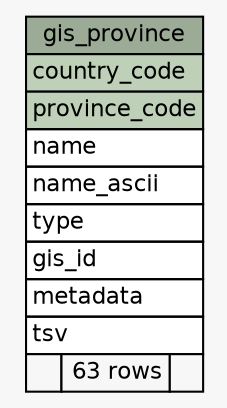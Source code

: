 // dot 2.38.0 on Linux 4.4.0-78-generic
// SchemaSpy rev 590
digraph "gis_province" {
  graph [
    rankdir="RL"
    bgcolor="#f7f7f7"
    nodesep="0.18"
    ranksep="0.46"
    fontname="Helvetica"
    fontsize="11"
  ];
  node [
    fontname="Helvetica"
    fontsize="11"
    shape="plaintext"
  ];
  edge [
    arrowsize="0.8"
  ];
  "gis_province" [
    label=<
    <TABLE BORDER="0" CELLBORDER="1" CELLSPACING="0" BGCOLOR="#ffffff">
      <TR><TD COLSPAN="3" BGCOLOR="#9bab96" ALIGN="CENTER">gis_province</TD></TR>
      <TR><TD PORT="country_code" COLSPAN="3" BGCOLOR="#bed1b8" ALIGN="LEFT">country_code</TD></TR>
      <TR><TD PORT="province_code" COLSPAN="3" BGCOLOR="#bed1b8" ALIGN="LEFT">province_code</TD></TR>
      <TR><TD PORT="name" COLSPAN="3" ALIGN="LEFT">name</TD></TR>
      <TR><TD PORT="name_ascii" COLSPAN="3" ALIGN="LEFT">name_ascii</TD></TR>
      <TR><TD PORT="type" COLSPAN="3" ALIGN="LEFT">type</TD></TR>
      <TR><TD PORT="gis_id" COLSPAN="3" ALIGN="LEFT">gis_id</TD></TR>
      <TR><TD PORT="metadata" COLSPAN="3" ALIGN="LEFT">metadata</TD></TR>
      <TR><TD PORT="tsv" COLSPAN="3" ALIGN="LEFT">tsv</TD></TR>
      <TR><TD ALIGN="LEFT" BGCOLOR="#f7f7f7">  </TD><TD ALIGN="RIGHT" BGCOLOR="#f7f7f7">63 rows</TD><TD ALIGN="RIGHT" BGCOLOR="#f7f7f7">  </TD></TR>
    </TABLE>>
    URL="tables/gis_province.html"
    tooltip="gis_province"
  ];
}
